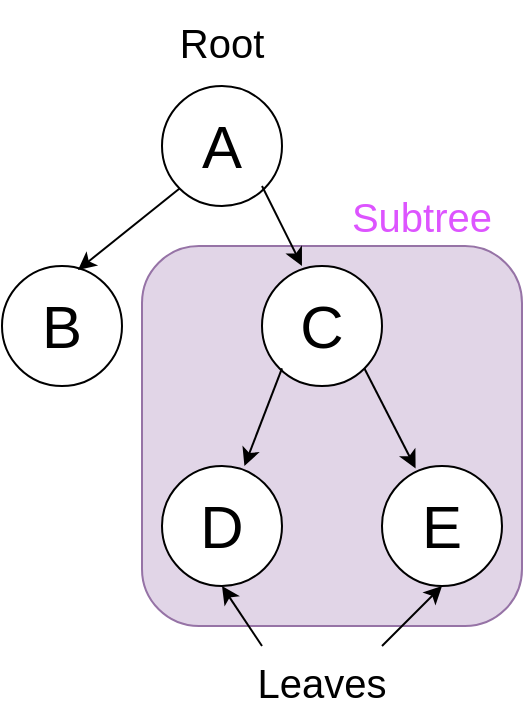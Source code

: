 <mxfile version="15.8.7" type="device"><diagram id="cElxDw104HfWiGWUHK72" name="Page-1"><mxGraphModel dx="1038" dy="649" grid="1" gridSize="10" guides="1" tooltips="1" connect="1" arrows="1" fold="1" page="1" pageScale="1" pageWidth="850" pageHeight="1100" math="0" shadow="0"><root><mxCell id="0"/><mxCell id="1" parent="0"/><mxCell id="xZyBGV8hnpiDD24rhifN-16" value="" style="rounded=1;whiteSpace=wrap;html=1;fontSize=20;fillColor=#e1d5e7;strokeColor=#9673a6;" vertex="1" parent="1"><mxGeometry x="390" y="240" width="190" height="190" as="geometry"/></mxCell><mxCell id="xZyBGV8hnpiDD24rhifN-1" value="&lt;font style=&quot;font-size: 30px&quot;&gt;A&lt;/font&gt;" style="ellipse;whiteSpace=wrap;html=1;aspect=fixed;" vertex="1" parent="1"><mxGeometry x="400" y="160" width="60" height="60" as="geometry"/></mxCell><mxCell id="xZyBGV8hnpiDD24rhifN-2" value="&lt;font style=&quot;font-size: 30px&quot;&gt;B&lt;/font&gt;" style="ellipse;whiteSpace=wrap;html=1;aspect=fixed;" vertex="1" parent="1"><mxGeometry x="320" y="250" width="60" height="60" as="geometry"/></mxCell><mxCell id="xZyBGV8hnpiDD24rhifN-3" value="&lt;font style=&quot;font-size: 30px&quot;&gt;C&lt;/font&gt;" style="ellipse;whiteSpace=wrap;html=1;aspect=fixed;" vertex="1" parent="1"><mxGeometry x="450" y="250" width="60" height="60" as="geometry"/></mxCell><mxCell id="xZyBGV8hnpiDD24rhifN-5" value="&lt;font style=&quot;font-size: 30px&quot;&gt;D&lt;/font&gt;" style="ellipse;whiteSpace=wrap;html=1;aspect=fixed;" vertex="1" parent="1"><mxGeometry x="400" y="350" width="60" height="60" as="geometry"/></mxCell><mxCell id="xZyBGV8hnpiDD24rhifN-6" value="&lt;font style=&quot;font-size: 30px&quot;&gt;E&lt;/font&gt;" style="ellipse;whiteSpace=wrap;html=1;aspect=fixed;" vertex="1" parent="1"><mxGeometry x="510" y="350" width="60" height="60" as="geometry"/></mxCell><mxCell id="xZyBGV8hnpiDD24rhifN-8" value="" style="endArrow=classic;html=1;rounded=0;fontSize=30;exitX=0;exitY=1;exitDx=0;exitDy=0;entryX=0.633;entryY=0.033;entryDx=0;entryDy=0;entryPerimeter=0;" edge="1" parent="1" source="xZyBGV8hnpiDD24rhifN-1" target="xZyBGV8hnpiDD24rhifN-2"><mxGeometry width="50" height="50" relative="1" as="geometry"><mxPoint x="330" y="200" as="sourcePoint"/><mxPoint x="390" y="260" as="targetPoint"/></mxGeometry></mxCell><mxCell id="xZyBGV8hnpiDD24rhifN-9" value="" style="endArrow=classic;html=1;rounded=0;fontSize=30;exitX=0;exitY=1;exitDx=0;exitDy=0;" edge="1" parent="1"><mxGeometry width="50" height="50" relative="1" as="geometry"><mxPoint x="459.997" y="301.213" as="sourcePoint"/><mxPoint x="441.21" y="350" as="targetPoint"/></mxGeometry></mxCell><mxCell id="xZyBGV8hnpiDD24rhifN-10" value="" style="endArrow=classic;html=1;rounded=0;fontSize=30;exitX=1;exitY=1;exitDx=0;exitDy=0;entryX=0.28;entryY=0.02;entryDx=0;entryDy=0;entryPerimeter=0;" edge="1" parent="1" source="xZyBGV8hnpiDD24rhifN-3" target="xZyBGV8hnpiDD24rhifN-6"><mxGeometry width="50" height="50" relative="1" as="geometry"><mxPoint x="469.997" y="311.213" as="sourcePoint"/><mxPoint x="451.21" y="360" as="targetPoint"/></mxGeometry></mxCell><mxCell id="xZyBGV8hnpiDD24rhifN-11" value="" style="endArrow=classic;html=1;rounded=0;fontSize=30;exitX=1;exitY=1;exitDx=0;exitDy=0;entryX=0.333;entryY=0;entryDx=0;entryDy=0;entryPerimeter=0;" edge="1" parent="1" target="xZyBGV8hnpiDD24rhifN-3"><mxGeometry width="50" height="50" relative="1" as="geometry"><mxPoint x="450.003" y="210.003" as="sourcePoint"/><mxPoint x="467.577" y="267.577" as="targetPoint"/></mxGeometry></mxCell><mxCell id="xZyBGV8hnpiDD24rhifN-12" value="&lt;font style=&quot;font-size: 20px&quot;&gt;Root&lt;/font&gt;" style="text;html=1;strokeColor=none;fillColor=none;align=center;verticalAlign=middle;whiteSpace=wrap;rounded=0;fontSize=30;" vertex="1" parent="1"><mxGeometry x="400" y="120" width="60" height="30" as="geometry"/></mxCell><mxCell id="xZyBGV8hnpiDD24rhifN-13" value="&lt;font style=&quot;font-size: 20px&quot;&gt;Leaves&lt;/font&gt;" style="text;html=1;strokeColor=none;fillColor=none;align=center;verticalAlign=middle;whiteSpace=wrap;rounded=0;fontSize=30;" vertex="1" parent="1"><mxGeometry x="450" y="440" width="60" height="30" as="geometry"/></mxCell><mxCell id="xZyBGV8hnpiDD24rhifN-14" value="" style="endArrow=classic;html=1;rounded=0;fontSize=20;exitX=0;exitY=0;exitDx=0;exitDy=0;entryX=0.5;entryY=1;entryDx=0;entryDy=0;" edge="1" parent="1" source="xZyBGV8hnpiDD24rhifN-13" target="xZyBGV8hnpiDD24rhifN-5"><mxGeometry width="50" height="50" relative="1" as="geometry"><mxPoint x="390" y="480" as="sourcePoint"/><mxPoint x="440" y="430" as="targetPoint"/></mxGeometry></mxCell><mxCell id="xZyBGV8hnpiDD24rhifN-15" value="" style="endArrow=classic;html=1;rounded=0;fontSize=20;exitX=1;exitY=0;exitDx=0;exitDy=0;entryX=0.5;entryY=1;entryDx=0;entryDy=0;" edge="1" parent="1" source="xZyBGV8hnpiDD24rhifN-13" target="xZyBGV8hnpiDD24rhifN-6"><mxGeometry width="50" height="50" relative="1" as="geometry"><mxPoint x="460" y="450" as="sourcePoint"/><mxPoint x="440" y="420" as="targetPoint"/></mxGeometry></mxCell><mxCell id="xZyBGV8hnpiDD24rhifN-17" value="&lt;font color=&quot;#dd54ff&quot;&gt;Subtree&lt;/font&gt;" style="text;html=1;strokeColor=none;fillColor=none;align=center;verticalAlign=middle;whiteSpace=wrap;rounded=0;fontSize=20;" vertex="1" parent="1"><mxGeometry x="500" y="210" width="60" height="30" as="geometry"/></mxCell></root></mxGraphModel></diagram></mxfile>